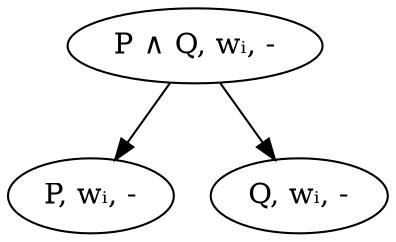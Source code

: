 digraph {
    a [label="P ∧ Q, wᵢ, -"];
    b [label="P, wᵢ, -"];
    c [label="Q, wᵢ, -"];
    a -> b; a -> c;
}

digraph {
    a [label="P ∨ Q, wᵢ, -"];
    b [label="P, wᵢ, -"];
    c [label="Q, wᵢ, -"];
    a -> b; b -> c;
}

digraph {
    a [label="P ⊃ Q, wᵢ, -"];
    b [label="wᵢ ☆ wⱼ"];
    c [label="P, wⱼ, +"];
    d [label="Q, wⱼ, -"];
    a -> b; b -> c; c -> d;
}

digraph {
    a [label="¬P, wᵢ, -"];
    b [label="wᵢ ☆ wⱼ"];
    c [label="P, wⱼ, +"];
    a -> b; b -> c;
}

digraph {
    edge [arrowhead=none];
    a [label="P, wᵢ, +"];
    b [label="P, wᵢ, -\n🗲"];
    a -> b;
}
